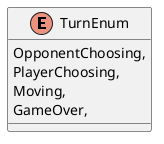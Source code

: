 @startuml
enum TurnEnum {
    OpponentChoosing,
    PlayerChoosing,
    Moving,
    GameOver,
}
@enduml
